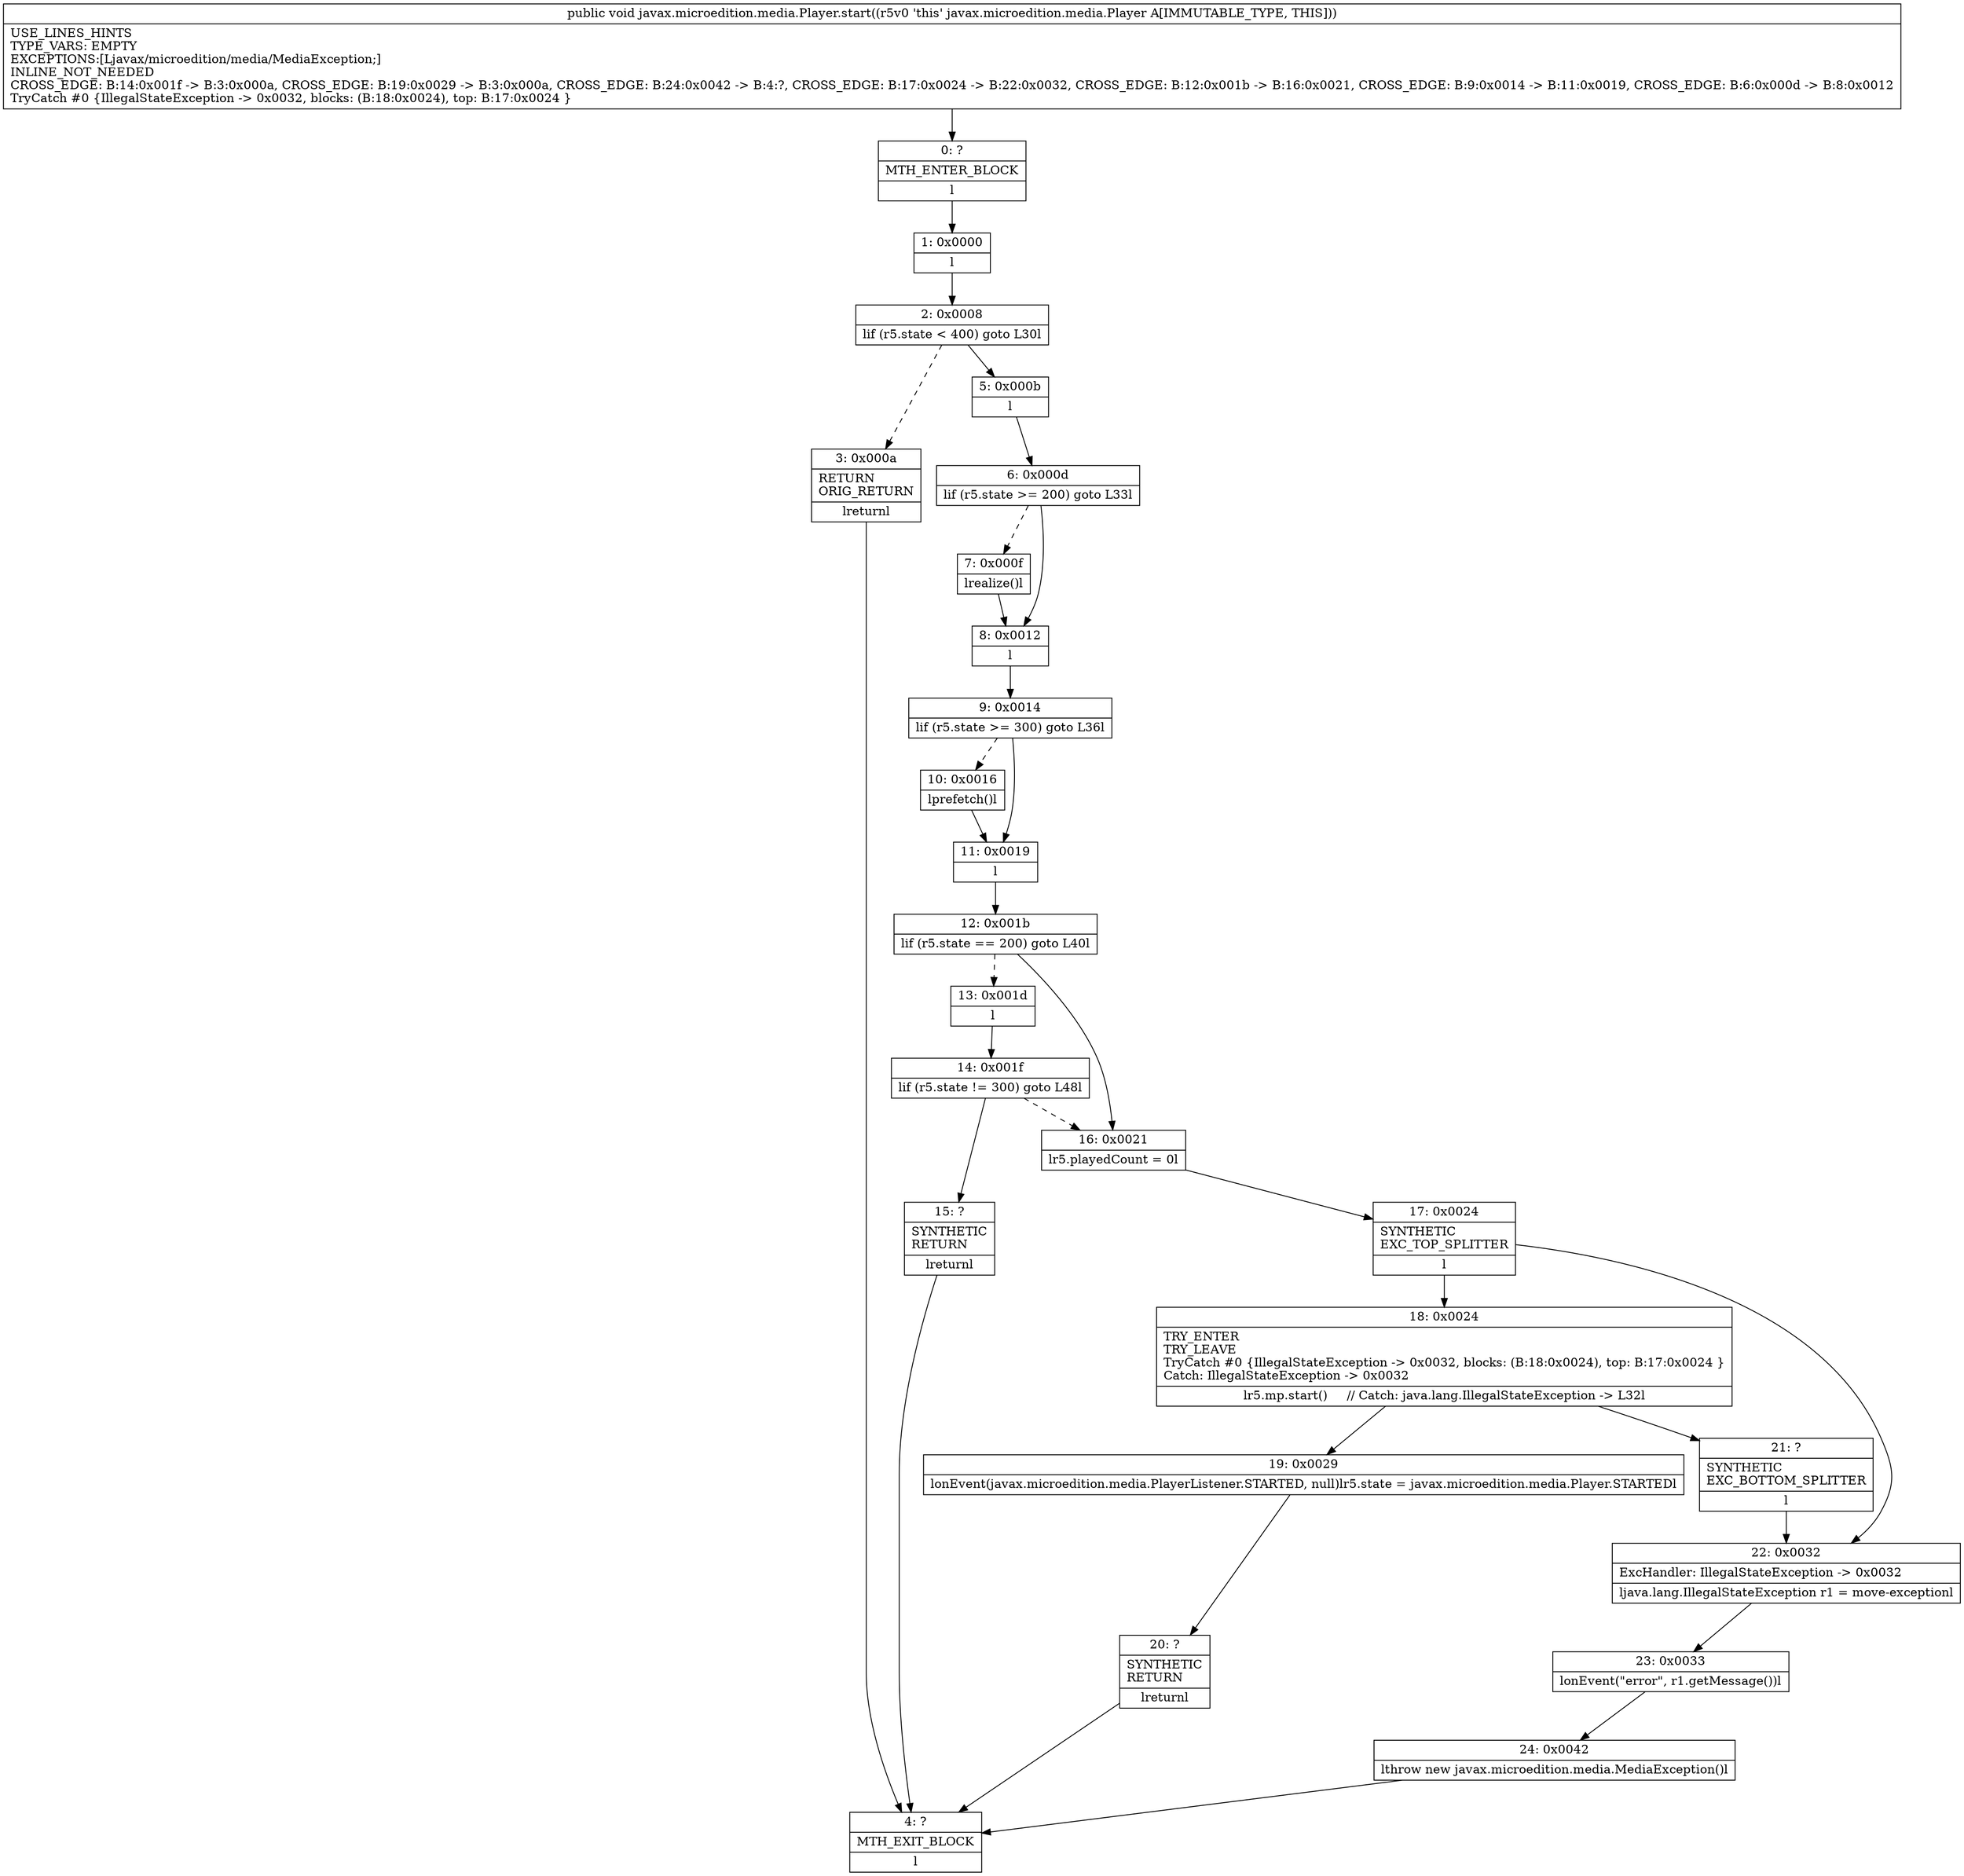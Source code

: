 digraph "CFG forjavax.microedition.media.Player.start()V" {
Node_0 [shape=record,label="{0\:\ ?|MTH_ENTER_BLOCK\l|l}"];
Node_1 [shape=record,label="{1\:\ 0x0000|l}"];
Node_2 [shape=record,label="{2\:\ 0x0008|lif (r5.state \< 400) goto L30l}"];
Node_3 [shape=record,label="{3\:\ 0x000a|RETURN\lORIG_RETURN\l|lreturnl}"];
Node_4 [shape=record,label="{4\:\ ?|MTH_EXIT_BLOCK\l|l}"];
Node_5 [shape=record,label="{5\:\ 0x000b|l}"];
Node_6 [shape=record,label="{6\:\ 0x000d|lif (r5.state \>= 200) goto L33l}"];
Node_7 [shape=record,label="{7\:\ 0x000f|lrealize()l}"];
Node_8 [shape=record,label="{8\:\ 0x0012|l}"];
Node_9 [shape=record,label="{9\:\ 0x0014|lif (r5.state \>= 300) goto L36l}"];
Node_10 [shape=record,label="{10\:\ 0x0016|lprefetch()l}"];
Node_11 [shape=record,label="{11\:\ 0x0019|l}"];
Node_12 [shape=record,label="{12\:\ 0x001b|lif (r5.state == 200) goto L40l}"];
Node_13 [shape=record,label="{13\:\ 0x001d|l}"];
Node_14 [shape=record,label="{14\:\ 0x001f|lif (r5.state != 300) goto L48l}"];
Node_15 [shape=record,label="{15\:\ ?|SYNTHETIC\lRETURN\l|lreturnl}"];
Node_16 [shape=record,label="{16\:\ 0x0021|lr5.playedCount = 0l}"];
Node_17 [shape=record,label="{17\:\ 0x0024|SYNTHETIC\lEXC_TOP_SPLITTER\l|l}"];
Node_18 [shape=record,label="{18\:\ 0x0024|TRY_ENTER\lTRY_LEAVE\lTryCatch #0 \{IllegalStateException \-\> 0x0032, blocks: (B:18:0x0024), top: B:17:0x0024 \}\lCatch: IllegalStateException \-\> 0x0032\l|lr5.mp.start()     \/\/ Catch: java.lang.IllegalStateException \-\> L32l}"];
Node_19 [shape=record,label="{19\:\ 0x0029|lonEvent(javax.microedition.media.PlayerListener.STARTED, null)lr5.state = javax.microedition.media.Player.STARTEDl}"];
Node_20 [shape=record,label="{20\:\ ?|SYNTHETIC\lRETURN\l|lreturnl}"];
Node_21 [shape=record,label="{21\:\ ?|SYNTHETIC\lEXC_BOTTOM_SPLITTER\l|l}"];
Node_22 [shape=record,label="{22\:\ 0x0032|ExcHandler: IllegalStateException \-\> 0x0032\l|ljava.lang.IllegalStateException r1 = move\-exceptionl}"];
Node_23 [shape=record,label="{23\:\ 0x0033|lonEvent(\"error\", r1.getMessage())l}"];
Node_24 [shape=record,label="{24\:\ 0x0042|lthrow new javax.microedition.media.MediaException()l}"];
MethodNode[shape=record,label="{public void javax.microedition.media.Player.start((r5v0 'this' javax.microedition.media.Player A[IMMUTABLE_TYPE, THIS]))  | USE_LINES_HINTS\lTYPE_VARS: EMPTY\lEXCEPTIONS:[Ljavax\/microedition\/media\/MediaException;]\lINLINE_NOT_NEEDED\lCROSS_EDGE: B:14:0x001f \-\> B:3:0x000a, CROSS_EDGE: B:19:0x0029 \-\> B:3:0x000a, CROSS_EDGE: B:24:0x0042 \-\> B:4:?, CROSS_EDGE: B:17:0x0024 \-\> B:22:0x0032, CROSS_EDGE: B:12:0x001b \-\> B:16:0x0021, CROSS_EDGE: B:9:0x0014 \-\> B:11:0x0019, CROSS_EDGE: B:6:0x000d \-\> B:8:0x0012\lTryCatch #0 \{IllegalStateException \-\> 0x0032, blocks: (B:18:0x0024), top: B:17:0x0024 \}\l}"];
MethodNode -> Node_0;
Node_0 -> Node_1;
Node_1 -> Node_2;
Node_2 -> Node_3[style=dashed];
Node_2 -> Node_5;
Node_3 -> Node_4;
Node_5 -> Node_6;
Node_6 -> Node_7[style=dashed];
Node_6 -> Node_8;
Node_7 -> Node_8;
Node_8 -> Node_9;
Node_9 -> Node_10[style=dashed];
Node_9 -> Node_11;
Node_10 -> Node_11;
Node_11 -> Node_12;
Node_12 -> Node_13[style=dashed];
Node_12 -> Node_16;
Node_13 -> Node_14;
Node_14 -> Node_16[style=dashed];
Node_14 -> Node_15;
Node_15 -> Node_4;
Node_16 -> Node_17;
Node_17 -> Node_18;
Node_17 -> Node_22;
Node_18 -> Node_19;
Node_18 -> Node_21;
Node_19 -> Node_20;
Node_20 -> Node_4;
Node_21 -> Node_22;
Node_22 -> Node_23;
Node_23 -> Node_24;
Node_24 -> Node_4;
}

